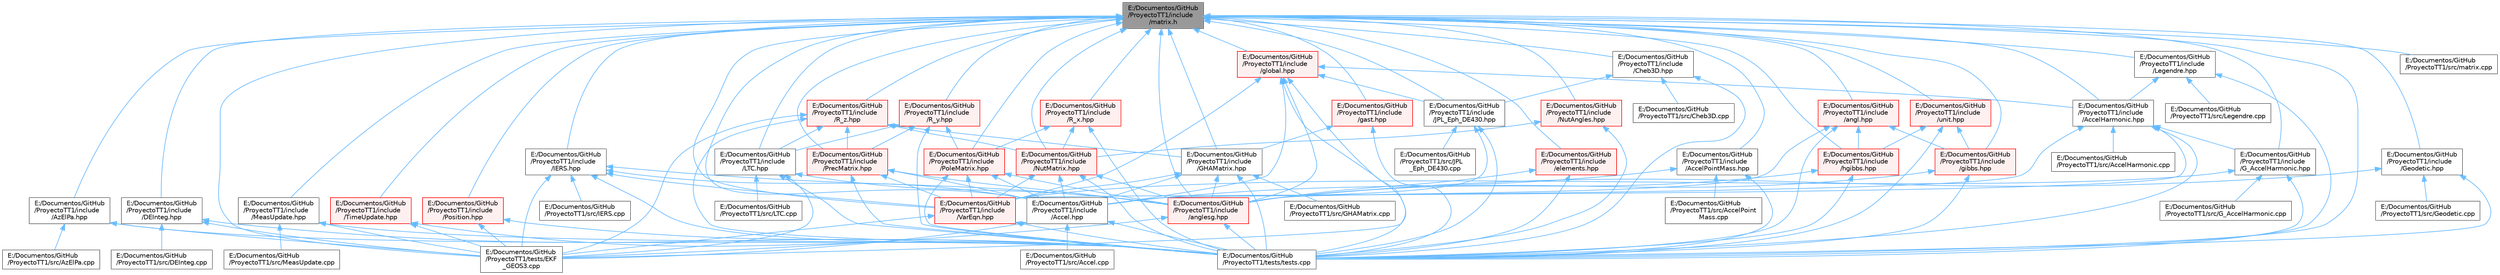 digraph "E:/Documentos/GitHub/ProyectoTT1/include/matrix.h"
{
 // LATEX_PDF_SIZE
  bgcolor="transparent";
  edge [fontname=Helvetica,fontsize=10,labelfontname=Helvetica,labelfontsize=10];
  node [fontname=Helvetica,fontsize=10,shape=box,height=0.2,width=0.4];
  Node1 [id="Node000001",label="E:/Documentos/GitHub\l/ProyectoTT1/include\l/matrix.h",height=0.2,width=0.4,color="gray40", fillcolor="grey60", style="filled", fontcolor="black",tooltip="Este archivo de cabecera contiene una implementación de una clase que representa una matriz."];
  Node1 -> Node2 [id="edge1_Node000001_Node000002",dir="back",color="steelblue1",style="solid",tooltip=" "];
  Node2 [id="Node000002",label="E:/Documentos/GitHub\l/ProyectoTT1/include\l/Accel.hpp",height=0.2,width=0.4,color="grey40", fillcolor="white", style="filled",URL="$_accel_8hpp.html",tooltip="Este archivo de cabecera contiene una implementación de la función Accel."];
  Node2 -> Node3 [id="edge2_Node000002_Node000003",dir="back",color="steelblue1",style="solid",tooltip=" "];
  Node3 [id="Node000003",label="E:/Documentos/GitHub\l/ProyectoTT1/src/Accel.cpp",height=0.2,width=0.4,color="grey40", fillcolor="white", style="filled",URL="$_accel_8cpp.html",tooltip="Cálculo de la aceleración de un satélite orbitando la Tierra debido al campo gravitacional armónico d..."];
  Node2 -> Node4 [id="edge3_Node000002_Node000004",dir="back",color="steelblue1",style="solid",tooltip=" "];
  Node4 [id="Node000004",label="E:/Documentos/GitHub\l/ProyectoTT1/tests/EKF\l_GEOS3.cpp",height=0.2,width=0.4,color="grey40", fillcolor="white", style="filled",URL="$_e_k_f___g_e_o_s3_8cpp.html",tooltip="Archivo principal del proyecto de TTI."];
  Node2 -> Node5 [id="edge4_Node000002_Node000005",dir="back",color="steelblue1",style="solid",tooltip=" "];
  Node5 [id="Node000005",label="E:/Documentos/GitHub\l/ProyectoTT1/tests/tests.cpp",height=0.2,width=0.4,color="grey40", fillcolor="white", style="filled",URL="$tests_8cpp.html",tooltip="Tests unitarios para los métodos del proyecto de TTI."];
  Node1 -> Node6 [id="edge5_Node000001_Node000006",dir="back",color="steelblue1",style="solid",tooltip=" "];
  Node6 [id="Node000006",label="E:/Documentos/GitHub\l/ProyectoTT1/include\l/AccelHarmonic.hpp",height=0.2,width=0.4,color="grey40", fillcolor="white", style="filled",URL="$_accel_harmonic_8hpp.html",tooltip="Este archivo de cabecera contiene una implementación de la función AccelHarmonic."];
  Node6 -> Node2 [id="edge6_Node000006_Node000002",dir="back",color="steelblue1",style="solid",tooltip=" "];
  Node6 -> Node7 [id="edge7_Node000006_Node000007",dir="back",color="steelblue1",style="solid",tooltip=" "];
  Node7 [id="Node000007",label="E:/Documentos/GitHub\l/ProyectoTT1/include\l/G_AccelHarmonic.hpp",height=0.2,width=0.4,color="grey40", fillcolor="white", style="filled",URL="$_g___accel_harmonic_8hpp.html",tooltip="Este archivo de cabecera contiene una implementación de la función G_AccelHarmonic."];
  Node7 -> Node8 [id="edge8_Node000007_Node000008",dir="back",color="steelblue1",style="solid",tooltip=" "];
  Node8 [id="Node000008",label="E:/Documentos/GitHub\l/ProyectoTT1/include\l/VarEqn.hpp",height=0.2,width=0.4,color="red", fillcolor="#FFF0F0", style="filled",URL="$_var_eqn_8hpp.html",tooltip="Este archivo de cabecera contiene una implementación de la función VarEqn."];
  Node8 -> Node4 [id="edge9_Node000008_Node000004",dir="back",color="steelblue1",style="solid",tooltip=" "];
  Node8 -> Node5 [id="edge10_Node000008_Node000005",dir="back",color="steelblue1",style="solid",tooltip=" "];
  Node7 -> Node10 [id="edge11_Node000007_Node000010",dir="back",color="steelblue1",style="solid",tooltip=" "];
  Node10 [id="Node000010",label="E:/Documentos/GitHub\l/ProyectoTT1/src/G_AccelHarmonic.cpp",height=0.2,width=0.4,color="grey40", fillcolor="white", style="filled",URL="$_g___accel_harmonic_8cpp.html",tooltip="Cálculo del gradiente del campo gravitacional armónico de la Tierra."];
  Node7 -> Node5 [id="edge12_Node000007_Node000005",dir="back",color="steelblue1",style="solid",tooltip=" "];
  Node6 -> Node8 [id="edge13_Node000006_Node000008",dir="back",color="steelblue1",style="solid",tooltip=" "];
  Node6 -> Node11 [id="edge14_Node000006_Node000011",dir="back",color="steelblue1",style="solid",tooltip=" "];
  Node11 [id="Node000011",label="E:/Documentos/GitHub\l/ProyectoTT1/src/AccelHarmonic.cpp",height=0.2,width=0.4,color="grey40", fillcolor="white", style="filled",URL="$_accel_harmonic_8cpp.html",tooltip="Cálculo de la aceleración pertubacional de un satélite debido a un punto de masas."];
  Node6 -> Node5 [id="edge15_Node000006_Node000005",dir="back",color="steelblue1",style="solid",tooltip=" "];
  Node1 -> Node12 [id="edge16_Node000001_Node000012",dir="back",color="steelblue1",style="solid",tooltip=" "];
  Node12 [id="Node000012",label="E:/Documentos/GitHub\l/ProyectoTT1/include\l/AccelPointMass.hpp",height=0.2,width=0.4,color="grey40", fillcolor="white", style="filled",URL="$_accel_point_mass_8hpp.html",tooltip="Este archivo de cabecera contiene una implementación de la función AccelPointMass."];
  Node12 -> Node2 [id="edge17_Node000012_Node000002",dir="back",color="steelblue1",style="solid",tooltip=" "];
  Node12 -> Node13 [id="edge18_Node000012_Node000013",dir="back",color="steelblue1",style="solid",tooltip=" "];
  Node13 [id="Node000013",label="E:/Documentos/GitHub\l/ProyectoTT1/src/AccelPoint\lMass.cpp",height=0.2,width=0.4,color="grey40", fillcolor="white", style="filled",URL="$_accel_point_mass_8cpp.html",tooltip="Cálculo de la aceleración pertubacional de un satélite debido a un punto de masas."];
  Node12 -> Node5 [id="edge19_Node000012_Node000005",dir="back",color="steelblue1",style="solid",tooltip=" "];
  Node1 -> Node14 [id="edge20_Node000001_Node000014",dir="back",color="steelblue1",style="solid",tooltip=" "];
  Node14 [id="Node000014",label="E:/Documentos/GitHub\l/ProyectoTT1/include\l/AzElPa.hpp",height=0.2,width=0.4,color="grey40", fillcolor="white", style="filled",URL="$_az_el_pa_8hpp.html",tooltip="Este archivo de cabecera contiene una implementación de la función AzElPa."];
  Node14 -> Node15 [id="edge21_Node000014_Node000015",dir="back",color="steelblue1",style="solid",tooltip=" "];
  Node15 [id="Node000015",label="E:/Documentos/GitHub\l/ProyectoTT1/src/AzElPa.cpp",height=0.2,width=0.4,color="grey40", fillcolor="white", style="filled",URL="$_az_el_pa_8cpp.html",tooltip="Cálculo del acimut, elevación y parciales de unas coordenadas tangentes locales."];
  Node14 -> Node4 [id="edge22_Node000014_Node000004",dir="back",color="steelblue1",style="solid",tooltip=" "];
  Node14 -> Node5 [id="edge23_Node000014_Node000005",dir="back",color="steelblue1",style="solid",tooltip=" "];
  Node1 -> Node16 [id="edge24_Node000001_Node000016",dir="back",color="steelblue1",style="solid",tooltip=" "];
  Node16 [id="Node000016",label="E:/Documentos/GitHub\l/ProyectoTT1/include\l/Cheb3D.hpp",height=0.2,width=0.4,color="grey40", fillcolor="white", style="filled",URL="$_cheb3_d_8hpp.html",tooltip="Este archivo de cabecera contiene una implementación de la función Cheb3D."];
  Node16 -> Node17 [id="edge25_Node000016_Node000017",dir="back",color="steelblue1",style="solid",tooltip=" "];
  Node17 [id="Node000017",label="E:/Documentos/GitHub\l/ProyectoTT1/include\l/JPL_Eph_DE430.hpp",height=0.2,width=0.4,color="grey40", fillcolor="white", style="filled",URL="$_j_p_l___eph___d_e430_8hpp.html",tooltip="Este archivo de cabecera contiene una implementación de la función JPL_Eph_DE430."];
  Node17 -> Node2 [id="edge26_Node000017_Node000002",dir="back",color="steelblue1",style="solid",tooltip=" "];
  Node17 -> Node18 [id="edge27_Node000017_Node000018",dir="back",color="steelblue1",style="solid",tooltip=" "];
  Node18 [id="Node000018",label="E:/Documentos/GitHub\l/ProyectoTT1/src/JPL\l_Eph_DE430.cpp",height=0.2,width=0.4,color="grey40", fillcolor="white", style="filled",URL="$_j_p_l___eph___d_e430_8cpp.html",tooltip="Cálculo de la posición ecuatorial del sol, la luna y los nueve planetas mayores usando JPL Ephemeride..."];
  Node17 -> Node5 [id="edge28_Node000017_Node000005",dir="back",color="steelblue1",style="solid",tooltip=" "];
  Node16 -> Node19 [id="edge29_Node000016_Node000019",dir="back",color="steelblue1",style="solid",tooltip=" "];
  Node19 [id="Node000019",label="E:/Documentos/GitHub\l/ProyectoTT1/src/Cheb3D.cpp",height=0.2,width=0.4,color="grey40", fillcolor="white", style="filled",URL="$_cheb3_d_8cpp.html",tooltip="Cálculo de una aproximación de chebyshev de un vector tridimensional."];
  Node16 -> Node5 [id="edge30_Node000016_Node000005",dir="back",color="steelblue1",style="solid",tooltip=" "];
  Node1 -> Node20 [id="edge31_Node000001_Node000020",dir="back",color="steelblue1",style="solid",tooltip=" "];
  Node20 [id="Node000020",label="E:/Documentos/GitHub\l/ProyectoTT1/include\l/DEInteg.hpp",height=0.2,width=0.4,color="grey40", fillcolor="white", style="filled",URL="$_d_e_integ_8hpp.html",tooltip="Este archivo de cabecera contiene una implementación de la función DEInteg."];
  Node20 -> Node21 [id="edge32_Node000020_Node000021",dir="back",color="steelblue1",style="solid",tooltip=" "];
  Node21 [id="Node000021",label="E:/Documentos/GitHub\l/ProyectoTT1/src/DEInteg.cpp",height=0.2,width=0.4,color="grey40", fillcolor="white", style="filled",URL="$_d_e_integ_8cpp.html",tooltip="Método de integración numérica para EDOs.."];
  Node20 -> Node4 [id="edge33_Node000020_Node000004",dir="back",color="steelblue1",style="solid",tooltip=" "];
  Node20 -> Node5 [id="edge34_Node000020_Node000005",dir="back",color="steelblue1",style="solid",tooltip=" "];
  Node1 -> Node22 [id="edge35_Node000001_Node000022",dir="back",color="steelblue1",style="solid",tooltip=" "];
  Node22 [id="Node000022",label="E:/Documentos/GitHub\l/ProyectoTT1/include\l/GHAMatrix.hpp",height=0.2,width=0.4,color="grey40", fillcolor="white", style="filled",URL="$_g_h_a_matrix_8hpp.html",tooltip="Este archivo de cabecera contiene una implementación de la función GHAMatrix."];
  Node22 -> Node2 [id="edge36_Node000022_Node000002",dir="back",color="steelblue1",style="solid",tooltip=" "];
  Node22 -> Node8 [id="edge37_Node000022_Node000008",dir="back",color="steelblue1",style="solid",tooltip=" "];
  Node22 -> Node23 [id="edge38_Node000022_Node000023",dir="back",color="steelblue1",style="solid",tooltip=" "];
  Node23 [id="Node000023",label="E:/Documentos/GitHub\l/ProyectoTT1/include\l/anglesg.hpp",height=0.2,width=0.4,color="red", fillcolor="#FFF0F0", style="filled",URL="$anglesg_8hpp.html",tooltip="Este archivo de cabecera contiene una implementación de la función anglesg."];
  Node23 -> Node4 [id="edge39_Node000023_Node000004",dir="back",color="steelblue1",style="solid",tooltip=" "];
  Node23 -> Node5 [id="edge40_Node000023_Node000005",dir="back",color="steelblue1",style="solid",tooltip=" "];
  Node22 -> Node25 [id="edge41_Node000022_Node000025",dir="back",color="steelblue1",style="solid",tooltip=" "];
  Node25 [id="Node000025",label="E:/Documentos/GitHub\l/ProyectoTT1/src/GHAMatrix.cpp",height=0.2,width=0.4,color="grey40", fillcolor="white", style="filled",URL="$_g_h_a_matrix_8cpp.html",tooltip="Cálculo de la matriz de transofmración del ecuador y equinoccio real al ecuador de la Tierra y el sis..."];
  Node22 -> Node5 [id="edge42_Node000022_Node000005",dir="back",color="steelblue1",style="solid",tooltip=" "];
  Node1 -> Node7 [id="edge43_Node000001_Node000007",dir="back",color="steelblue1",style="solid",tooltip=" "];
  Node1 -> Node26 [id="edge44_Node000001_Node000026",dir="back",color="steelblue1",style="solid",tooltip=" "];
  Node26 [id="Node000026",label="E:/Documentos/GitHub\l/ProyectoTT1/include\l/Geodetic.hpp",height=0.2,width=0.4,color="grey40", fillcolor="white", style="filled",URL="$_geodetic_8hpp.html",tooltip="Este archivo de cabecera contiene una implementación de la función Geodetic."];
  Node26 -> Node23 [id="edge45_Node000026_Node000023",dir="back",color="steelblue1",style="solid",tooltip=" "];
  Node26 -> Node27 [id="edge46_Node000026_Node000027",dir="back",color="steelblue1",style="solid",tooltip=" "];
  Node27 [id="Node000027",label="E:/Documentos/GitHub\l/ProyectoTT1/src/Geodetic.cpp",height=0.2,width=0.4,color="grey40", fillcolor="white", style="filled",URL="$_geodetic_8cpp.html",tooltip="Cálculo de las coordenadas geodésicas a partir de un vector de posición."];
  Node26 -> Node5 [id="edge47_Node000026_Node000005",dir="back",color="steelblue1",style="solid",tooltip=" "];
  Node1 -> Node28 [id="edge48_Node000001_Node000028",dir="back",color="steelblue1",style="solid",tooltip=" "];
  Node28 [id="Node000028",label="E:/Documentos/GitHub\l/ProyectoTT1/include\l/IERS.hpp",height=0.2,width=0.4,color="grey40", fillcolor="white", style="filled",URL="$_i_e_r_s_8hpp.html",tooltip="Este archivo de cabecera contiene una implementación de la función IERS."];
  Node28 -> Node2 [id="edge49_Node000028_Node000002",dir="back",color="steelblue1",style="solid",tooltip=" "];
  Node28 -> Node8 [id="edge50_Node000028_Node000008",dir="back",color="steelblue1",style="solid",tooltip=" "];
  Node28 -> Node23 [id="edge51_Node000028_Node000023",dir="back",color="steelblue1",style="solid",tooltip=" "];
  Node28 -> Node29 [id="edge52_Node000028_Node000029",dir="back",color="steelblue1",style="solid",tooltip=" "];
  Node29 [id="Node000029",label="E:/Documentos/GitHub\l/ProyectoTT1/src/IERS.cpp",height=0.2,width=0.4,color="grey40", fillcolor="white", style="filled",URL="$_i_e_r_s_8cpp.html",tooltip="Cálculo de los tiempos IERS y los datos de movimiento polar."];
  Node28 -> Node4 [id="edge53_Node000028_Node000004",dir="back",color="steelblue1",style="solid",tooltip=" "];
  Node28 -> Node5 [id="edge54_Node000028_Node000005",dir="back",color="steelblue1",style="solid",tooltip=" "];
  Node1 -> Node17 [id="edge55_Node000001_Node000017",dir="back",color="steelblue1",style="solid",tooltip=" "];
  Node1 -> Node30 [id="edge56_Node000001_Node000030",dir="back",color="steelblue1",style="solid",tooltip=" "];
  Node30 [id="Node000030",label="E:/Documentos/GitHub\l/ProyectoTT1/include\l/LTC.hpp",height=0.2,width=0.4,color="grey40", fillcolor="white", style="filled",URL="$_l_t_c_8hpp.html",tooltip="Este archivo de cabecera contiene una implementación de la función LTC."];
  Node30 -> Node23 [id="edge57_Node000030_Node000023",dir="back",color="steelblue1",style="solid",tooltip=" "];
  Node30 -> Node31 [id="edge58_Node000030_Node000031",dir="back",color="steelblue1",style="solid",tooltip=" "];
  Node31 [id="Node000031",label="E:/Documentos/GitHub\l/ProyectoTT1/src/LTC.cpp",height=0.2,width=0.4,color="grey40", fillcolor="white", style="filled",URL="$_l_t_c_8cpp.html",tooltip="Cálculo de la matriz de rotación desde el ecuador norte y el meridiano de Greenwich hasta el sistema ..."];
  Node30 -> Node4 [id="edge59_Node000030_Node000004",dir="back",color="steelblue1",style="solid",tooltip=" "];
  Node30 -> Node5 [id="edge60_Node000030_Node000005",dir="back",color="steelblue1",style="solid",tooltip=" "];
  Node1 -> Node32 [id="edge61_Node000001_Node000032",dir="back",color="steelblue1",style="solid",tooltip=" "];
  Node32 [id="Node000032",label="E:/Documentos/GitHub\l/ProyectoTT1/include\l/Legendre.hpp",height=0.2,width=0.4,color="grey40", fillcolor="white", style="filled",URL="$_legendre_8hpp.html",tooltip="Este archivo de cabecera contiene una implementación de la función Legendre."];
  Node32 -> Node6 [id="edge62_Node000032_Node000006",dir="back",color="steelblue1",style="solid",tooltip=" "];
  Node32 -> Node33 [id="edge63_Node000032_Node000033",dir="back",color="steelblue1",style="solid",tooltip=" "];
  Node33 [id="Node000033",label="E:/Documentos/GitHub\l/ProyectoTT1/src/Legendre.cpp",height=0.2,width=0.4,color="grey40", fillcolor="white", style="filled",URL="$_legendre_8cpp.html",tooltip="Cálculo el polinomio de Legendre."];
  Node32 -> Node5 [id="edge64_Node000032_Node000005",dir="back",color="steelblue1",style="solid",tooltip=" "];
  Node1 -> Node34 [id="edge65_Node000001_Node000034",dir="back",color="steelblue1",style="solid",tooltip=" "];
  Node34 [id="Node000034",label="E:/Documentos/GitHub\l/ProyectoTT1/include\l/MeasUpdate.hpp",height=0.2,width=0.4,color="grey40", fillcolor="white", style="filled",URL="$_meas_update_8hpp.html",tooltip="Este archivo de cabecera contiene una implementación de la función MeasUpdate."];
  Node34 -> Node35 [id="edge66_Node000034_Node000035",dir="back",color="steelblue1",style="solid",tooltip=" "];
  Node35 [id="Node000035",label="E:/Documentos/GitHub\l/ProyectoTT1/src/MeasUpdate.cpp",height=0.2,width=0.4,color="grey40", fillcolor="white", style="filled",URL="$_meas_update_8cpp.html",tooltip="Cálculo de tres matrices."];
  Node34 -> Node4 [id="edge67_Node000034_Node000004",dir="back",color="steelblue1",style="solid",tooltip=" "];
  Node34 -> Node5 [id="edge68_Node000034_Node000005",dir="back",color="steelblue1",style="solid",tooltip=" "];
  Node1 -> Node36 [id="edge69_Node000001_Node000036",dir="back",color="steelblue1",style="solid",tooltip=" "];
  Node36 [id="Node000036",label="E:/Documentos/GitHub\l/ProyectoTT1/include\l/NutAngles.hpp",height=0.2,width=0.4,color="red", fillcolor="#FFF0F0", style="filled",URL="$_nut_angles_8hpp.html",tooltip="Este archivo de cabecera contiene una implementación de la función NutAngles."];
  Node36 -> Node41 [id="edge70_Node000036_Node000041",dir="back",color="steelblue1",style="solid",tooltip=" "];
  Node41 [id="Node000041",label="E:/Documentos/GitHub\l/ProyectoTT1/include\l/NutMatrix.hpp",height=0.2,width=0.4,color="red", fillcolor="#FFF0F0", style="filled",URL="$_nut_matrix_8hpp.html",tooltip="Este archivo de cabecera contiene una implementación de la función NutMatrix."];
  Node41 -> Node2 [id="edge71_Node000041_Node000002",dir="back",color="steelblue1",style="solid",tooltip=" "];
  Node41 -> Node8 [id="edge72_Node000041_Node000008",dir="back",color="steelblue1",style="solid",tooltip=" "];
  Node41 -> Node23 [id="edge73_Node000041_Node000023",dir="back",color="steelblue1",style="solid",tooltip=" "];
  Node41 -> Node5 [id="edge74_Node000041_Node000005",dir="back",color="steelblue1",style="solid",tooltip=" "];
  Node36 -> Node5 [id="edge75_Node000036_Node000005",dir="back",color="steelblue1",style="solid",tooltip=" "];
  Node1 -> Node41 [id="edge76_Node000001_Node000041",dir="back",color="steelblue1",style="solid",tooltip=" "];
  Node1 -> Node44 [id="edge77_Node000001_Node000044",dir="back",color="steelblue1",style="solid",tooltip=" "];
  Node44 [id="Node000044",label="E:/Documentos/GitHub\l/ProyectoTT1/include\l/PoleMatrix.hpp",height=0.2,width=0.4,color="red", fillcolor="#FFF0F0", style="filled",URL="$_pole_matrix_8hpp.html",tooltip="Este archivo de cabecera contiene una implementación de la función PoleMatrix."];
  Node44 -> Node2 [id="edge78_Node000044_Node000002",dir="back",color="steelblue1",style="solid",tooltip=" "];
  Node44 -> Node8 [id="edge79_Node000044_Node000008",dir="back",color="steelblue1",style="solid",tooltip=" "];
  Node44 -> Node23 [id="edge80_Node000044_Node000023",dir="back",color="steelblue1",style="solid",tooltip=" "];
  Node44 -> Node5 [id="edge81_Node000044_Node000005",dir="back",color="steelblue1",style="solid",tooltip=" "];
  Node1 -> Node46 [id="edge82_Node000001_Node000046",dir="back",color="steelblue1",style="solid",tooltip=" "];
  Node46 [id="Node000046",label="E:/Documentos/GitHub\l/ProyectoTT1/include\l/Position.hpp",height=0.2,width=0.4,color="red", fillcolor="#FFF0F0", style="filled",URL="$_position_8hpp.html",tooltip="Este archivo de cabecera contiene una implementación de la función Position."];
  Node46 -> Node4 [id="edge83_Node000046_Node000004",dir="back",color="steelblue1",style="solid",tooltip=" "];
  Node46 -> Node5 [id="edge84_Node000046_Node000005",dir="back",color="steelblue1",style="solid",tooltip=" "];
  Node1 -> Node48 [id="edge85_Node000001_Node000048",dir="back",color="steelblue1",style="solid",tooltip=" "];
  Node48 [id="Node000048",label="E:/Documentos/GitHub\l/ProyectoTT1/include\l/PrecMatrix.hpp",height=0.2,width=0.4,color="red", fillcolor="#FFF0F0", style="filled",URL="$_prec_matrix_8hpp.html",tooltip="Este archivo de cabecera contiene una implementación de la función PrecMatrix."];
  Node48 -> Node2 [id="edge86_Node000048_Node000002",dir="back",color="steelblue1",style="solid",tooltip=" "];
  Node48 -> Node8 [id="edge87_Node000048_Node000008",dir="back",color="steelblue1",style="solid",tooltip=" "];
  Node48 -> Node23 [id="edge88_Node000048_Node000023",dir="back",color="steelblue1",style="solid",tooltip=" "];
  Node48 -> Node5 [id="edge89_Node000048_Node000005",dir="back",color="steelblue1",style="solid",tooltip=" "];
  Node1 -> Node50 [id="edge90_Node000001_Node000050",dir="back",color="steelblue1",style="solid",tooltip=" "];
  Node50 [id="Node000050",label="E:/Documentos/GitHub\l/ProyectoTT1/include\l/R_x.hpp",height=0.2,width=0.4,color="red", fillcolor="#FFF0F0", style="filled",URL="$_r__x_8hpp.html",tooltip="Este archivo de cabecera contiene una implementación de la función R_x."];
  Node50 -> Node41 [id="edge91_Node000050_Node000041",dir="back",color="steelblue1",style="solid",tooltip=" "];
  Node50 -> Node44 [id="edge92_Node000050_Node000044",dir="back",color="steelblue1",style="solid",tooltip=" "];
  Node50 -> Node5 [id="edge93_Node000050_Node000005",dir="back",color="steelblue1",style="solid",tooltip=" "];
  Node1 -> Node52 [id="edge94_Node000001_Node000052",dir="back",color="steelblue1",style="solid",tooltip=" "];
  Node52 [id="Node000052",label="E:/Documentos/GitHub\l/ProyectoTT1/include\l/R_y.hpp",height=0.2,width=0.4,color="red", fillcolor="#FFF0F0", style="filled",URL="$_r__y_8hpp.html",tooltip="Este archivo de cabecera contiene una implementación de la función R_y."];
  Node52 -> Node30 [id="edge95_Node000052_Node000030",dir="back",color="steelblue1",style="solid",tooltip=" "];
  Node52 -> Node44 [id="edge96_Node000052_Node000044",dir="back",color="steelblue1",style="solid",tooltip=" "];
  Node52 -> Node48 [id="edge97_Node000052_Node000048",dir="back",color="steelblue1",style="solid",tooltip=" "];
  Node52 -> Node5 [id="edge98_Node000052_Node000005",dir="back",color="steelblue1",style="solid",tooltip=" "];
  Node1 -> Node54 [id="edge99_Node000001_Node000054",dir="back",color="steelblue1",style="solid",tooltip=" "];
  Node54 [id="Node000054",label="E:/Documentos/GitHub\l/ProyectoTT1/include\l/R_z.hpp",height=0.2,width=0.4,color="red", fillcolor="#FFF0F0", style="filled",URL="$_r__z_8hpp.html",tooltip="Este archivo de cabecera contiene una implementación de la función R_z."];
  Node54 -> Node22 [id="edge100_Node000054_Node000022",dir="back",color="steelblue1",style="solid",tooltip=" "];
  Node54 -> Node30 [id="edge101_Node000054_Node000030",dir="back",color="steelblue1",style="solid",tooltip=" "];
  Node54 -> Node41 [id="edge102_Node000054_Node000041",dir="back",color="steelblue1",style="solid",tooltip=" "];
  Node54 -> Node48 [id="edge103_Node000054_Node000048",dir="back",color="steelblue1",style="solid",tooltip=" "];
  Node54 -> Node4 [id="edge104_Node000054_Node000004",dir="back",color="steelblue1",style="solid",tooltip=" "];
  Node54 -> Node5 [id="edge105_Node000054_Node000005",dir="back",color="steelblue1",style="solid",tooltip=" "];
  Node1 -> Node56 [id="edge106_Node000001_Node000056",dir="back",color="steelblue1",style="solid",tooltip=" "];
  Node56 [id="Node000056",label="E:/Documentos/GitHub\l/ProyectoTT1/include\l/TimeUpdate.hpp",height=0.2,width=0.4,color="red", fillcolor="#FFF0F0", style="filled",URL="$_time_update_8hpp.html",tooltip="Este archivo de cabecera contiene una implementación de la función TimeUpdate."];
  Node56 -> Node4 [id="edge107_Node000056_Node000004",dir="back",color="steelblue1",style="solid",tooltip=" "];
  Node56 -> Node5 [id="edge108_Node000056_Node000005",dir="back",color="steelblue1",style="solid",tooltip=" "];
  Node1 -> Node8 [id="edge109_Node000001_Node000008",dir="back",color="steelblue1",style="solid",tooltip=" "];
  Node1 -> Node58 [id="edge110_Node000001_Node000058",dir="back",color="steelblue1",style="solid",tooltip=" "];
  Node58 [id="Node000058",label="E:/Documentos/GitHub\l/ProyectoTT1/include\l/angl.hpp",height=0.2,width=0.4,color="red", fillcolor="#FFF0F0", style="filled",URL="$angl_8hpp.html",tooltip="Este archivo de cabecera contiene una implementación de la función angl."];
  Node58 -> Node23 [id="edge111_Node000058_Node000023",dir="back",color="steelblue1",style="solid",tooltip=" "];
  Node58 -> Node59 [id="edge112_Node000058_Node000059",dir="back",color="steelblue1",style="solid",tooltip=" "];
  Node59 [id="Node000059",label="E:/Documentos/GitHub\l/ProyectoTT1/include\l/gibbs.hpp",height=0.2,width=0.4,color="red", fillcolor="#FFF0F0", style="filled",URL="$gibbs_8hpp.html",tooltip="Este archivo de cabecera contiene una implementación de la función gibbs."];
  Node59 -> Node23 [id="edge113_Node000059_Node000023",dir="back",color="steelblue1",style="solid",tooltip=" "];
  Node59 -> Node5 [id="edge114_Node000059_Node000005",dir="back",color="steelblue1",style="solid",tooltip=" "];
  Node58 -> Node61 [id="edge115_Node000058_Node000061",dir="back",color="steelblue1",style="solid",tooltip=" "];
  Node61 [id="Node000061",label="E:/Documentos/GitHub\l/ProyectoTT1/include\l/hgibbs.hpp",height=0.2,width=0.4,color="red", fillcolor="#FFF0F0", style="filled",URL="$hgibbs_8hpp.html",tooltip="Este archivo de cabecera contiene una implementación de la función hgibbs."];
  Node61 -> Node23 [id="edge116_Node000061_Node000023",dir="back",color="steelblue1",style="solid",tooltip=" "];
  Node61 -> Node5 [id="edge117_Node000061_Node000005",dir="back",color="steelblue1",style="solid",tooltip=" "];
  Node58 -> Node5 [id="edge118_Node000058_Node000005",dir="back",color="steelblue1",style="solid",tooltip=" "];
  Node1 -> Node23 [id="edge119_Node000001_Node000023",dir="back",color="steelblue1",style="solid",tooltip=" "];
  Node1 -> Node64 [id="edge120_Node000001_Node000064",dir="back",color="steelblue1",style="solid",tooltip=" "];
  Node64 [id="Node000064",label="E:/Documentos/GitHub\l/ProyectoTT1/include\l/elements.hpp",height=0.2,width=0.4,color="red", fillcolor="#FFF0F0", style="filled",URL="$elements_8hpp.html",tooltip="Este archivo de cabecera contiene una implementación de la función elements."];
  Node64 -> Node23 [id="edge121_Node000064_Node000023",dir="back",color="steelblue1",style="solid",tooltip=" "];
  Node64 -> Node5 [id="edge122_Node000064_Node000005",dir="back",color="steelblue1",style="solid",tooltip=" "];
  Node1 -> Node38 [id="edge123_Node000001_Node000038",dir="back",color="steelblue1",style="solid",tooltip=" "];
  Node38 [id="Node000038",label="E:/Documentos/GitHub\l/ProyectoTT1/include\l/gast.hpp",height=0.2,width=0.4,color="red", fillcolor="#FFF0F0", style="filled",URL="$gast_8hpp.html",tooltip="Este archivo de cabecera contiene una implementación de la función gast."];
  Node38 -> Node22 [id="edge124_Node000038_Node000022",dir="back",color="steelblue1",style="solid",tooltip=" "];
  Node38 -> Node5 [id="edge125_Node000038_Node000005",dir="back",color="steelblue1",style="solid",tooltip=" "];
  Node1 -> Node59 [id="edge126_Node000001_Node000059",dir="back",color="steelblue1",style="solid",tooltip=" "];
  Node1 -> Node66 [id="edge127_Node000001_Node000066",dir="back",color="steelblue1",style="solid",tooltip=" "];
  Node66 [id="Node000066",label="E:/Documentos/GitHub\l/ProyectoTT1/include\l/global.hpp",height=0.2,width=0.4,color="red", fillcolor="#FFF0F0", style="filled",URL="$global_8hpp.html",tooltip="Este archivo de cabecera contiene una implementación para leer ficheros."];
  Node66 -> Node2 [id="edge128_Node000066_Node000002",dir="back",color="steelblue1",style="solid",tooltip=" "];
  Node66 -> Node6 [id="edge129_Node000066_Node000006",dir="back",color="steelblue1",style="solid",tooltip=" "];
  Node66 -> Node17 [id="edge130_Node000066_Node000017",dir="back",color="steelblue1",style="solid",tooltip=" "];
  Node66 -> Node8 [id="edge131_Node000066_Node000008",dir="back",color="steelblue1",style="solid",tooltip=" "];
  Node66 -> Node23 [id="edge132_Node000066_Node000023",dir="back",color="steelblue1",style="solid",tooltip=" "];
  Node66 -> Node4 [id="edge133_Node000066_Node000004",dir="back",color="steelblue1",style="solid",tooltip=" "];
  Node66 -> Node5 [id="edge134_Node000066_Node000005",dir="back",color="steelblue1",style="solid",tooltip=" "];
  Node1 -> Node61 [id="edge135_Node000001_Node000061",dir="back",color="steelblue1",style="solid",tooltip=" "];
  Node1 -> Node68 [id="edge136_Node000001_Node000068",dir="back",color="steelblue1",style="solid",tooltip=" "];
  Node68 [id="Node000068",label="E:/Documentos/GitHub\l/ProyectoTT1/include\l/unit.hpp",height=0.2,width=0.4,color="red", fillcolor="#FFF0F0", style="filled",URL="$unit_8hpp.html",tooltip="Este archivo de cabecera contiene una implementación de la función unit."];
  Node68 -> Node59 [id="edge137_Node000068_Node000059",dir="back",color="steelblue1",style="solid",tooltip=" "];
  Node68 -> Node61 [id="edge138_Node000068_Node000061",dir="back",color="steelblue1",style="solid",tooltip=" "];
  Node68 -> Node5 [id="edge139_Node000068_Node000005",dir="back",color="steelblue1",style="solid",tooltip=" "];
  Node1 -> Node70 [id="edge140_Node000001_Node000070",dir="back",color="steelblue1",style="solid",tooltip=" "];
  Node70 [id="Node000070",label="E:/Documentos/GitHub\l/ProyectoTT1/src/matrix.cpp",height=0.2,width=0.4,color="grey40", fillcolor="white", style="filled",URL="$matrix_8cpp.html",tooltip="Representación de una matriz."];
  Node1 -> Node4 [id="edge141_Node000001_Node000004",dir="back",color="steelblue1",style="solid",tooltip=" "];
  Node1 -> Node5 [id="edge142_Node000001_Node000005",dir="back",color="steelblue1",style="solid",tooltip=" "];
}
